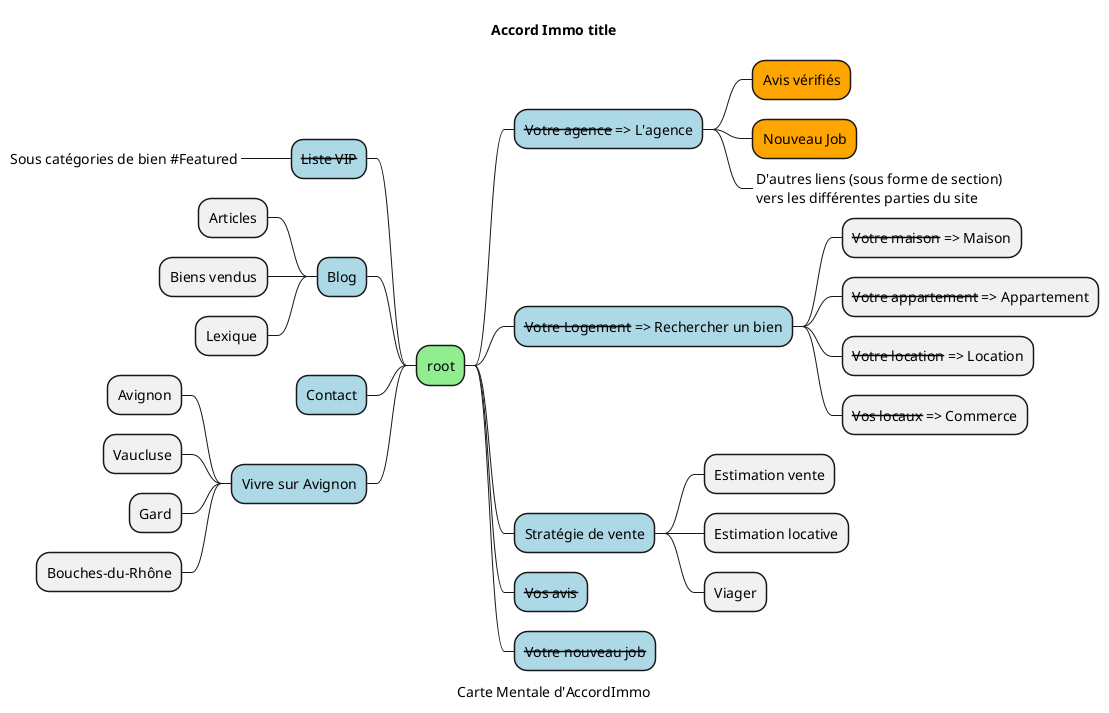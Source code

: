 @startmindmap
'https://plantuml.com/mindmap-diagram

caption Carte Mentale d'AccordImmo
title Accord Immo title

skinparam maxMessageSize 10

*[#LightGreen] root
**[#LightBlue] <s>Votre agence</s> => L'agence
***[#Orange] Avis vérifiés
***[#Orange] Nouveau Job
***_ D'autres liens (sous forme de section) \nvers les différentes parties du site
**[#LightBlue] <s>Votre Logement</s> => Rechercher un bien
*** <s>Votre maison</s> => Maison
*** <s>Votre appartement</s> => Appartement
*** <s>Votre location</s> => Location
*** <s>Vos locaux</s> => Commerce
**[#LightBlue] Stratégie de vente
*** Estimation vente
*** Estimation locative
*** Viager
**[#LightBlue] <s>Vos avis</s>
**[#LightBlue] <s>Votre nouveau job</s>

left side

**[#LightBlue] <s>Liste VIP</s>
***_ Sous catégories de bien #Featured
**[#LightBlue] Blog
*** Articles
*** Biens vendus
*** Lexique
**[#LightBlue] Contact
**[#LightBlue] Vivre sur Avignon
*** Avignon
*** Vaucluse
*** Gard
*** Bouches-du-Rhône

@endmindmap
